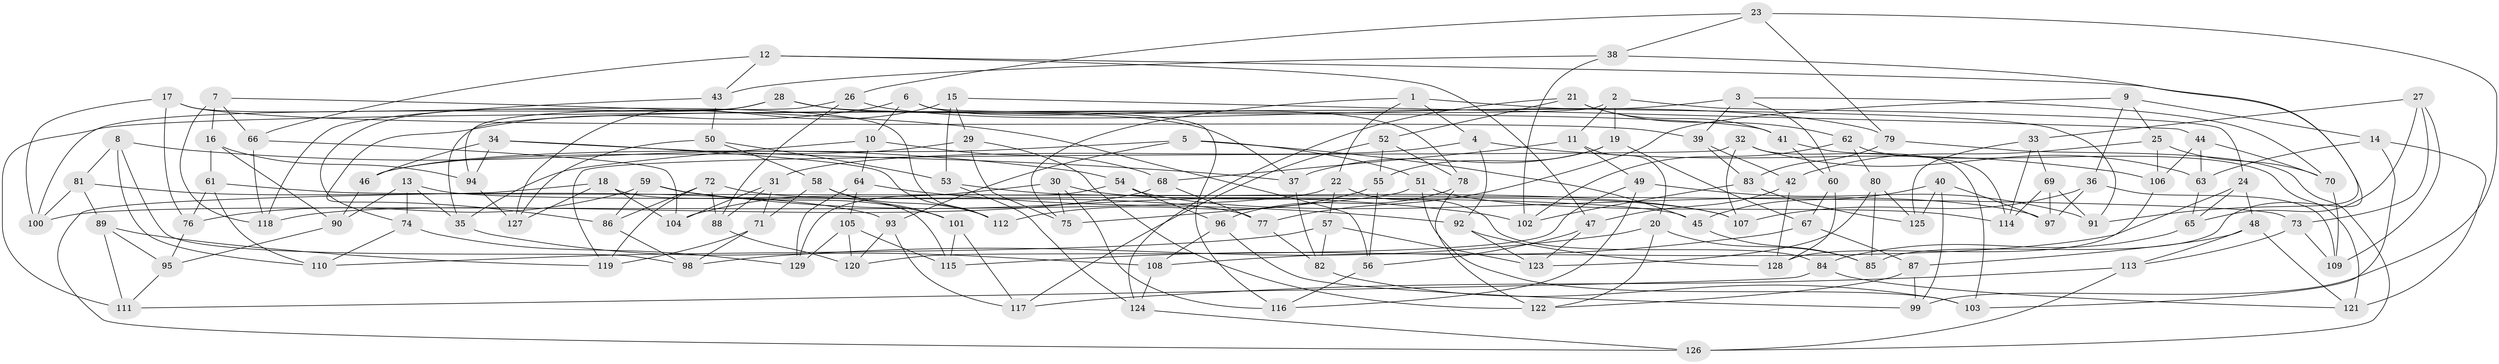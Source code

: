 // coarse degree distribution, {4: 0.6777777777777778, 5: 0.13333333333333333, 8: 0.08888888888888889, 6: 0.011111111111111112, 10: 0.011111111111111112, 3: 0.05555555555555555, 9: 0.011111111111111112, 2: 0.011111111111111112}
// Generated by graph-tools (version 1.1) at 2025/01/03/04/25 22:01:07]
// undirected, 129 vertices, 258 edges
graph export_dot {
graph [start="1"]
  node [color=gray90,style=filled];
  1;
  2;
  3;
  4;
  5;
  6;
  7;
  8;
  9;
  10;
  11;
  12;
  13;
  14;
  15;
  16;
  17;
  18;
  19;
  20;
  21;
  22;
  23;
  24;
  25;
  26;
  27;
  28;
  29;
  30;
  31;
  32;
  33;
  34;
  35;
  36;
  37;
  38;
  39;
  40;
  41;
  42;
  43;
  44;
  45;
  46;
  47;
  48;
  49;
  50;
  51;
  52;
  53;
  54;
  55;
  56;
  57;
  58;
  59;
  60;
  61;
  62;
  63;
  64;
  65;
  66;
  67;
  68;
  69;
  70;
  71;
  72;
  73;
  74;
  75;
  76;
  77;
  78;
  79;
  80;
  81;
  82;
  83;
  84;
  85;
  86;
  87;
  88;
  89;
  90;
  91;
  92;
  93;
  94;
  95;
  96;
  97;
  98;
  99;
  100;
  101;
  102;
  103;
  104;
  105;
  106;
  107;
  108;
  109;
  110;
  111;
  112;
  113;
  114;
  115;
  116;
  117;
  118;
  119;
  120;
  121;
  122;
  123;
  124;
  125;
  126;
  127;
  128;
  129;
  1 -- 4;
  1 -- 75;
  1 -- 91;
  1 -- 22;
  2 -- 24;
  2 -- 35;
  2 -- 19;
  2 -- 11;
  3 -- 60;
  3 -- 39;
  3 -- 111;
  3 -- 70;
  4 -- 92;
  4 -- 31;
  4 -- 106;
  5 -- 45;
  5 -- 46;
  5 -- 51;
  5 -- 93;
  6 -- 78;
  6 -- 10;
  6 -- 86;
  6 -- 116;
  7 -- 16;
  7 -- 66;
  7 -- 56;
  7 -- 118;
  8 -- 81;
  8 -- 54;
  8 -- 98;
  8 -- 110;
  9 -- 25;
  9 -- 14;
  9 -- 36;
  9 -- 77;
  10 -- 68;
  10 -- 64;
  10 -- 35;
  11 -- 49;
  11 -- 20;
  11 -- 68;
  12 -- 47;
  12 -- 43;
  12 -- 85;
  12 -- 66;
  13 -- 35;
  13 -- 90;
  13 -- 74;
  13 -- 45;
  14 -- 121;
  14 -- 103;
  14 -- 63;
  15 -- 29;
  15 -- 127;
  15 -- 44;
  15 -- 53;
  16 -- 61;
  16 -- 90;
  16 -- 94;
  17 -- 100;
  17 -- 112;
  17 -- 76;
  17 -- 39;
  18 -- 127;
  18 -- 126;
  18 -- 104;
  18 -- 115;
  19 -- 55;
  19 -- 37;
  19 -- 67;
  20 -- 98;
  20 -- 85;
  20 -- 122;
  21 -- 41;
  21 -- 52;
  21 -- 62;
  21 -- 124;
  22 -- 84;
  22 -- 57;
  22 -- 100;
  23 -- 79;
  23 -- 38;
  23 -- 99;
  23 -- 26;
  24 -- 48;
  24 -- 65;
  24 -- 108;
  25 -- 42;
  25 -- 106;
  25 -- 70;
  26 -- 88;
  26 -- 79;
  26 -- 94;
  27 -- 73;
  27 -- 33;
  27 -- 109;
  27 -- 65;
  28 -- 74;
  28 -- 37;
  28 -- 41;
  28 -- 100;
  29 -- 46;
  29 -- 122;
  29 -- 75;
  30 -- 116;
  30 -- 75;
  30 -- 104;
  30 -- 107;
  31 -- 104;
  31 -- 88;
  31 -- 71;
  32 -- 119;
  32 -- 107;
  32 -- 63;
  32 -- 103;
  33 -- 125;
  33 -- 69;
  33 -- 114;
  34 -- 37;
  34 -- 94;
  34 -- 112;
  34 -- 46;
  35 -- 108;
  36 -- 97;
  36 -- 109;
  36 -- 107;
  37 -- 82;
  38 -- 91;
  38 -- 43;
  38 -- 102;
  39 -- 42;
  39 -- 83;
  40 -- 125;
  40 -- 99;
  40 -- 45;
  40 -- 97;
  41 -- 60;
  41 -- 114;
  42 -- 47;
  42 -- 128;
  43 -- 118;
  43 -- 50;
  44 -- 70;
  44 -- 63;
  44 -- 106;
  45 -- 85;
  46 -- 90;
  47 -- 123;
  47 -- 56;
  48 -- 121;
  48 -- 113;
  48 -- 87;
  49 -- 91;
  49 -- 116;
  49 -- 120;
  50 -- 127;
  50 -- 53;
  50 -- 58;
  51 -- 114;
  51 -- 103;
  51 -- 75;
  52 -- 117;
  52 -- 78;
  52 -- 55;
  53 -- 124;
  53 -- 107;
  54 -- 97;
  54 -- 129;
  54 -- 96;
  55 -- 112;
  55 -- 56;
  56 -- 116;
  57 -- 82;
  57 -- 123;
  57 -- 110;
  58 -- 101;
  58 -- 112;
  58 -- 71;
  59 -- 76;
  59 -- 86;
  59 -- 101;
  59 -- 102;
  60 -- 67;
  60 -- 128;
  61 -- 73;
  61 -- 76;
  61 -- 110;
  62 -- 102;
  62 -- 121;
  62 -- 80;
  63 -- 65;
  64 -- 129;
  64 -- 105;
  64 -- 92;
  65 -- 84;
  66 -- 118;
  66 -- 104;
  67 -- 87;
  67 -- 115;
  68 -- 118;
  68 -- 77;
  69 -- 114;
  69 -- 91;
  69 -- 97;
  70 -- 109;
  71 -- 119;
  71 -- 98;
  72 -- 86;
  72 -- 88;
  72 -- 77;
  72 -- 119;
  73 -- 113;
  73 -- 109;
  74 -- 129;
  74 -- 110;
  76 -- 95;
  77 -- 82;
  78 -- 122;
  78 -- 96;
  79 -- 83;
  79 -- 126;
  80 -- 125;
  80 -- 123;
  80 -- 85;
  81 -- 100;
  81 -- 89;
  81 -- 93;
  82 -- 103;
  83 -- 102;
  83 -- 125;
  84 -- 121;
  84 -- 111;
  86 -- 98;
  87 -- 122;
  87 -- 99;
  88 -- 120;
  89 -- 111;
  89 -- 119;
  89 -- 95;
  90 -- 95;
  92 -- 128;
  92 -- 123;
  93 -- 117;
  93 -- 120;
  94 -- 127;
  95 -- 111;
  96 -- 99;
  96 -- 108;
  101 -- 117;
  101 -- 115;
  105 -- 120;
  105 -- 129;
  105 -- 115;
  106 -- 128;
  108 -- 124;
  113 -- 117;
  113 -- 126;
  124 -- 126;
}
